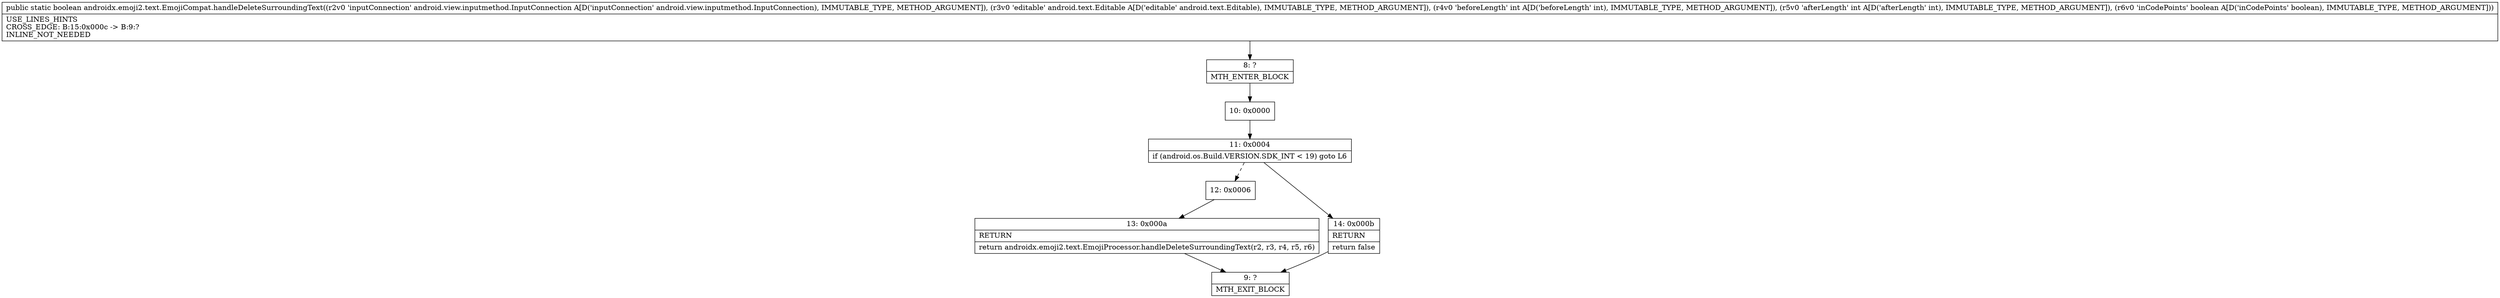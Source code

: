 digraph "CFG forandroidx.emoji2.text.EmojiCompat.handleDeleteSurroundingText(Landroid\/view\/inputmethod\/InputConnection;Landroid\/text\/Editable;IIZ)Z" {
Node_8 [shape=record,label="{8\:\ ?|MTH_ENTER_BLOCK\l}"];
Node_10 [shape=record,label="{10\:\ 0x0000}"];
Node_11 [shape=record,label="{11\:\ 0x0004|if (android.os.Build.VERSION.SDK_INT \< 19) goto L6\l}"];
Node_12 [shape=record,label="{12\:\ 0x0006}"];
Node_13 [shape=record,label="{13\:\ 0x000a|RETURN\l|return androidx.emoji2.text.EmojiProcessor.handleDeleteSurroundingText(r2, r3, r4, r5, r6)\l}"];
Node_9 [shape=record,label="{9\:\ ?|MTH_EXIT_BLOCK\l}"];
Node_14 [shape=record,label="{14\:\ 0x000b|RETURN\l|return false\l}"];
MethodNode[shape=record,label="{public static boolean androidx.emoji2.text.EmojiCompat.handleDeleteSurroundingText((r2v0 'inputConnection' android.view.inputmethod.InputConnection A[D('inputConnection' android.view.inputmethod.InputConnection), IMMUTABLE_TYPE, METHOD_ARGUMENT]), (r3v0 'editable' android.text.Editable A[D('editable' android.text.Editable), IMMUTABLE_TYPE, METHOD_ARGUMENT]), (r4v0 'beforeLength' int A[D('beforeLength' int), IMMUTABLE_TYPE, METHOD_ARGUMENT]), (r5v0 'afterLength' int A[D('afterLength' int), IMMUTABLE_TYPE, METHOD_ARGUMENT]), (r6v0 'inCodePoints' boolean A[D('inCodePoints' boolean), IMMUTABLE_TYPE, METHOD_ARGUMENT]))  | USE_LINES_HINTS\lCROSS_EDGE: B:15:0x000c \-\> B:9:?\lINLINE_NOT_NEEDED\l}"];
MethodNode -> Node_8;Node_8 -> Node_10;
Node_10 -> Node_11;
Node_11 -> Node_12[style=dashed];
Node_11 -> Node_14;
Node_12 -> Node_13;
Node_13 -> Node_9;
Node_14 -> Node_9;
}

